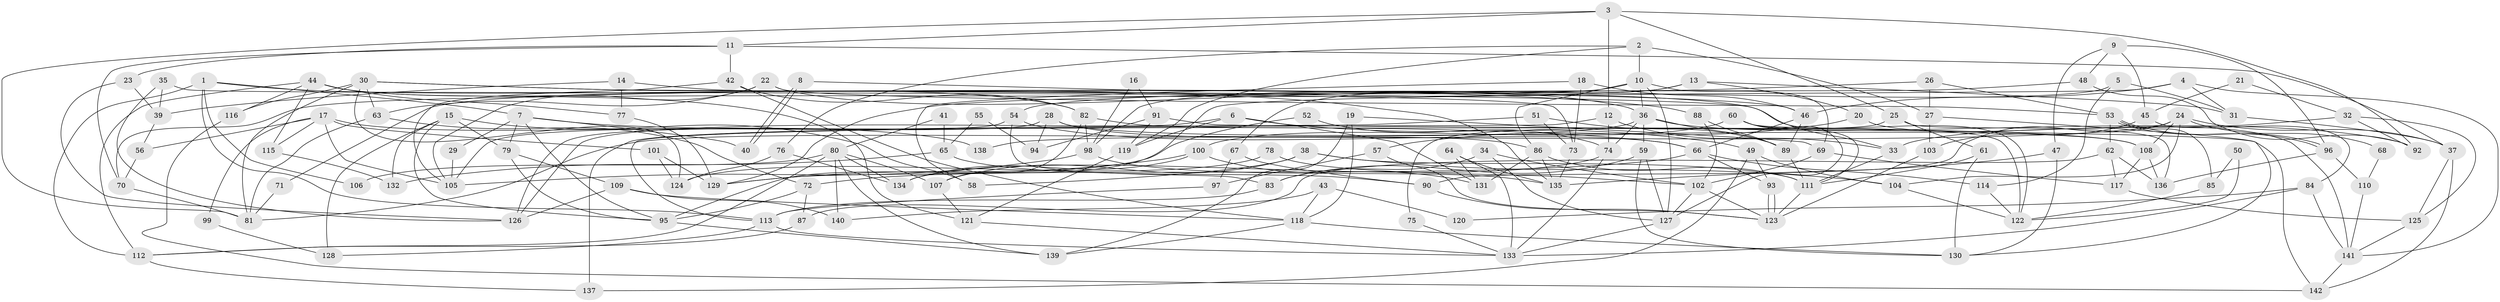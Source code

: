 // Generated by graph-tools (version 1.1) at 2025/50/03/09/25 03:50:08]
// undirected, 142 vertices, 284 edges
graph export_dot {
graph [start="1"]
  node [color=gray90,style=filled];
  1;
  2;
  3;
  4;
  5;
  6;
  7;
  8;
  9;
  10;
  11;
  12;
  13;
  14;
  15;
  16;
  17;
  18;
  19;
  20;
  21;
  22;
  23;
  24;
  25;
  26;
  27;
  28;
  29;
  30;
  31;
  32;
  33;
  34;
  35;
  36;
  37;
  38;
  39;
  40;
  41;
  42;
  43;
  44;
  45;
  46;
  47;
  48;
  49;
  50;
  51;
  52;
  53;
  54;
  55;
  56;
  57;
  58;
  59;
  60;
  61;
  62;
  63;
  64;
  65;
  66;
  67;
  68;
  69;
  70;
  71;
  72;
  73;
  74;
  75;
  76;
  77;
  78;
  79;
  80;
  81;
  82;
  83;
  84;
  85;
  86;
  87;
  88;
  89;
  90;
  91;
  92;
  93;
  94;
  95;
  96;
  97;
  98;
  99;
  100;
  101;
  102;
  103;
  104;
  105;
  106;
  107;
  108;
  109;
  110;
  111;
  112;
  113;
  114;
  115;
  116;
  117;
  118;
  119;
  120;
  121;
  122;
  123;
  124;
  125;
  126;
  127;
  128;
  129;
  130;
  131;
  132;
  133;
  134;
  135;
  136;
  137;
  138;
  139;
  140;
  141;
  142;
  1 -- 112;
  1 -- 7;
  1 -- 106;
  1 -- 113;
  1 -- 135;
  2 -- 10;
  2 -- 76;
  2 -- 27;
  2 -- 119;
  3 -- 81;
  3 -- 12;
  3 -- 11;
  3 -- 25;
  3 -- 92;
  4 -- 31;
  4 -- 46;
  4 -- 95;
  4 -- 141;
  5 -- 31;
  5 -- 98;
  5 -- 114;
  6 -- 119;
  6 -- 49;
  6 -- 126;
  6 -- 131;
  7 -- 79;
  7 -- 95;
  7 -- 29;
  7 -- 40;
  7 -- 66;
  8 -- 40;
  8 -- 40;
  8 -- 46;
  9 -- 45;
  9 -- 47;
  9 -- 48;
  9 -- 96;
  10 -- 86;
  10 -- 36;
  10 -- 69;
  10 -- 71;
  10 -- 127;
  11 -- 42;
  11 -- 23;
  11 -- 37;
  11 -- 70;
  12 -- 113;
  12 -- 33;
  12 -- 74;
  13 -- 70;
  13 -- 20;
  13 -- 31;
  13 -- 67;
  14 -- 39;
  14 -- 77;
  14 -- 33;
  15 -- 79;
  15 -- 95;
  15 -- 58;
  15 -- 128;
  15 -- 132;
  16 -- 91;
  16 -- 98;
  17 -- 56;
  17 -- 105;
  17 -- 99;
  17 -- 101;
  17 -- 115;
  17 -- 138;
  18 -- 46;
  18 -- 58;
  18 -- 73;
  19 -- 69;
  19 -- 139;
  19 -- 118;
  20 -- 57;
  20 -- 141;
  21 -- 45;
  21 -- 32;
  22 -- 36;
  22 -- 53;
  22 -- 63;
  22 -- 105;
  23 -- 126;
  23 -- 39;
  24 -- 108;
  24 -- 37;
  24 -- 68;
  24 -- 90;
  24 -- 104;
  24 -- 138;
  25 -- 136;
  25 -- 61;
  25 -- 75;
  26 -- 53;
  26 -- 27;
  26 -- 129;
  27 -- 130;
  27 -- 103;
  28 -- 86;
  28 -- 105;
  28 -- 94;
  28 -- 108;
  29 -- 105;
  30 -- 122;
  30 -- 63;
  30 -- 81;
  30 -- 88;
  30 -- 116;
  30 -- 124;
  31 -- 37;
  32 -- 92;
  32 -- 125;
  32 -- 33;
  33 -- 111;
  34 -- 127;
  34 -- 102;
  34 -- 83;
  35 -- 126;
  35 -- 73;
  35 -- 39;
  36 -- 89;
  36 -- 92;
  36 -- 59;
  36 -- 74;
  36 -- 81;
  37 -- 125;
  37 -- 142;
  38 -- 111;
  38 -- 104;
  38 -- 58;
  38 -- 107;
  39 -- 56;
  41 -- 65;
  41 -- 80;
  42 -- 118;
  42 -- 82;
  42 -- 105;
  43 -- 140;
  43 -- 118;
  43 -- 120;
  44 -- 112;
  44 -- 121;
  44 -- 77;
  44 -- 82;
  44 -- 115;
  44 -- 116;
  45 -- 84;
  45 -- 103;
  46 -- 66;
  46 -- 89;
  47 -- 130;
  47 -- 135;
  48 -- 54;
  48 -- 92;
  49 -- 104;
  49 -- 137;
  49 -- 93;
  50 -- 122;
  50 -- 85;
  51 -- 73;
  51 -- 89;
  51 -- 137;
  52 -- 129;
  52 -- 74;
  53 -- 96;
  53 -- 96;
  53 -- 62;
  53 -- 85;
  54 -- 66;
  54 -- 83;
  54 -- 126;
  55 -- 65;
  55 -- 94;
  56 -- 70;
  57 -- 97;
  57 -- 123;
  59 -- 83;
  59 -- 127;
  59 -- 130;
  60 -- 111;
  60 -- 127;
  60 -- 100;
  60 -- 122;
  61 -- 111;
  61 -- 130;
  62 -- 136;
  62 -- 117;
  62 -- 87;
  63 -- 81;
  63 -- 72;
  64 -- 133;
  64 -- 135;
  64 -- 131;
  65 -- 132;
  65 -- 90;
  66 -- 93;
  66 -- 72;
  66 -- 114;
  67 -- 90;
  67 -- 97;
  68 -- 110;
  69 -- 102;
  69 -- 117;
  70 -- 81;
  71 -- 81;
  72 -- 87;
  72 -- 95;
  73 -- 135;
  74 -- 133;
  74 -- 134;
  75 -- 133;
  76 -- 134;
  76 -- 124;
  77 -- 129;
  78 -- 124;
  78 -- 102;
  79 -- 95;
  79 -- 109;
  80 -- 134;
  80 -- 139;
  80 -- 106;
  80 -- 107;
  80 -- 112;
  80 -- 140;
  82 -- 107;
  82 -- 98;
  82 -- 108;
  83 -- 113;
  84 -- 133;
  84 -- 141;
  84 -- 120;
  85 -- 122;
  86 -- 135;
  86 -- 131;
  86 -- 111;
  87 -- 112;
  88 -- 102;
  88 -- 89;
  89 -- 111;
  90 -- 123;
  91 -- 119;
  91 -- 142;
  91 -- 94;
  93 -- 123;
  93 -- 123;
  95 -- 139;
  96 -- 110;
  96 -- 136;
  97 -- 113;
  98 -- 105;
  98 -- 135;
  99 -- 128;
  100 -- 131;
  100 -- 129;
  100 -- 134;
  101 -- 129;
  101 -- 124;
  102 -- 127;
  102 -- 123;
  103 -- 123;
  104 -- 122;
  107 -- 121;
  108 -- 117;
  108 -- 136;
  109 -- 118;
  109 -- 126;
  109 -- 140;
  110 -- 141;
  111 -- 123;
  112 -- 137;
  113 -- 133;
  113 -- 128;
  114 -- 122;
  115 -- 132;
  116 -- 142;
  117 -- 125;
  118 -- 130;
  118 -- 139;
  119 -- 121;
  121 -- 133;
  125 -- 141;
  127 -- 133;
  141 -- 142;
}
